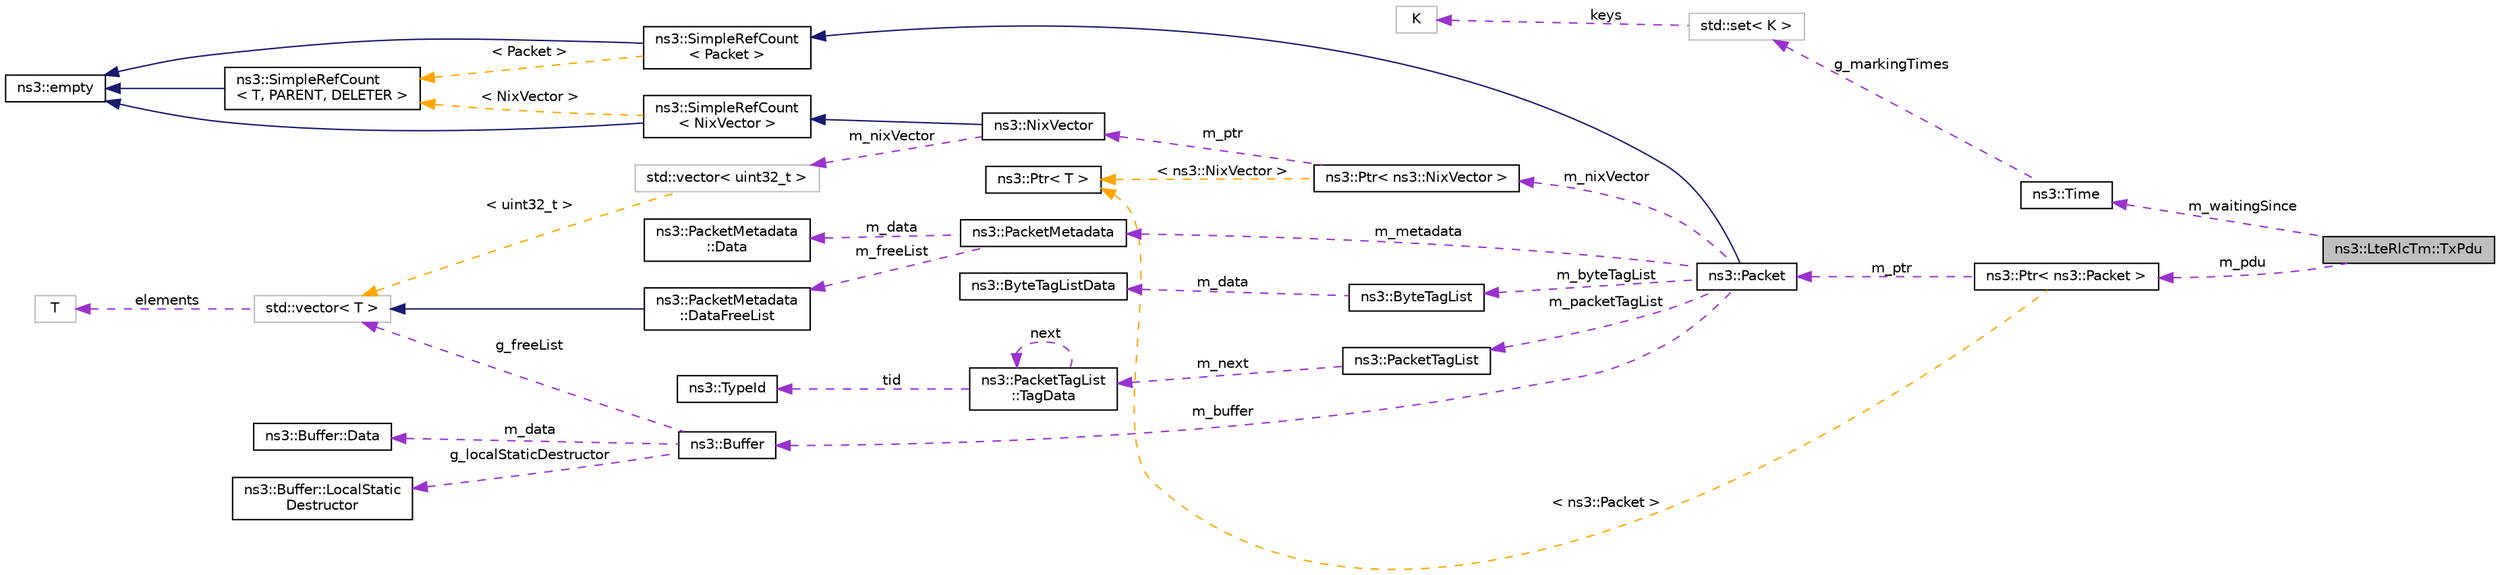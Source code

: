 digraph "ns3::LteRlcTm::TxPdu"
{
 // LATEX_PDF_SIZE
  edge [fontname="Helvetica",fontsize="10",labelfontname="Helvetica",labelfontsize="10"];
  node [fontname="Helvetica",fontsize="10",shape=record];
  rankdir="LR";
  Node1 [label="ns3::LteRlcTm::TxPdu",height=0.2,width=0.4,color="black", fillcolor="grey75", style="filled", fontcolor="black",tooltip="Store an incoming (from layer above us) PDU, waiting to transmit it."];
  Node2 -> Node1 [dir="back",color="darkorchid3",fontsize="10",style="dashed",label=" m_waitingSince" ,fontname="Helvetica"];
  Node2 [label="ns3::Time",height=0.2,width=0.4,color="black", fillcolor="white", style="filled",URL="$classns3_1_1_time.html",tooltip="Simulation virtual time values and global simulation resolution."];
  Node3 -> Node2 [dir="back",color="darkorchid3",fontsize="10",style="dashed",label=" g_markingTimes" ,fontname="Helvetica"];
  Node3 [label="std::set\< K \>",height=0.2,width=0.4,color="grey75", fillcolor="white", style="filled",tooltip=" "];
  Node4 -> Node3 [dir="back",color="darkorchid3",fontsize="10",style="dashed",label=" keys" ,fontname="Helvetica"];
  Node4 [label="K",height=0.2,width=0.4,color="grey75", fillcolor="white", style="filled",tooltip=" "];
  Node5 -> Node1 [dir="back",color="darkorchid3",fontsize="10",style="dashed",label=" m_pdu" ,fontname="Helvetica"];
  Node5 [label="ns3::Ptr\< ns3::Packet \>",height=0.2,width=0.4,color="black", fillcolor="white", style="filled",URL="$classns3_1_1_ptr.html",tooltip=" "];
  Node6 -> Node5 [dir="back",color="darkorchid3",fontsize="10",style="dashed",label=" m_ptr" ,fontname="Helvetica"];
  Node6 [label="ns3::Packet",height=0.2,width=0.4,color="black", fillcolor="white", style="filled",URL="$classns3_1_1_packet.html",tooltip="network packets"];
  Node7 -> Node6 [dir="back",color="midnightblue",fontsize="10",style="solid",fontname="Helvetica"];
  Node7 [label="ns3::SimpleRefCount\l\< Packet \>",height=0.2,width=0.4,color="black", fillcolor="white", style="filled",URL="$classns3_1_1_simple_ref_count.html",tooltip=" "];
  Node8 -> Node7 [dir="back",color="midnightblue",fontsize="10",style="solid",fontname="Helvetica"];
  Node8 [label="ns3::empty",height=0.2,width=0.4,color="black", fillcolor="white", style="filled",URL="$classns3_1_1empty.html",tooltip="make Callback use a separate empty type"];
  Node9 -> Node7 [dir="back",color="orange",fontsize="10",style="dashed",label=" \< Packet \>" ,fontname="Helvetica"];
  Node9 [label="ns3::SimpleRefCount\l\< T, PARENT, DELETER \>",height=0.2,width=0.4,color="black", fillcolor="white", style="filled",URL="$classns3_1_1_simple_ref_count.html",tooltip="A template-based reference counting class."];
  Node8 -> Node9 [dir="back",color="midnightblue",fontsize="10",style="solid",fontname="Helvetica"];
  Node10 -> Node6 [dir="back",color="darkorchid3",fontsize="10",style="dashed",label=" m_nixVector" ,fontname="Helvetica"];
  Node10 [label="ns3::Ptr\< ns3::NixVector \>",height=0.2,width=0.4,color="black", fillcolor="white", style="filled",URL="$classns3_1_1_ptr.html",tooltip=" "];
  Node11 -> Node10 [dir="back",color="darkorchid3",fontsize="10",style="dashed",label=" m_ptr" ,fontname="Helvetica"];
  Node11 [label="ns3::NixVector",height=0.2,width=0.4,color="black", fillcolor="white", style="filled",URL="$classns3_1_1_nix_vector.html",tooltip="Neighbor-index data structure for nix-vector routing."];
  Node12 -> Node11 [dir="back",color="midnightblue",fontsize="10",style="solid",fontname="Helvetica"];
  Node12 [label="ns3::SimpleRefCount\l\< NixVector \>",height=0.2,width=0.4,color="black", fillcolor="white", style="filled",URL="$classns3_1_1_simple_ref_count.html",tooltip=" "];
  Node8 -> Node12 [dir="back",color="midnightblue",fontsize="10",style="solid",fontname="Helvetica"];
  Node9 -> Node12 [dir="back",color="orange",fontsize="10",style="dashed",label=" \< NixVector \>" ,fontname="Helvetica"];
  Node13 -> Node11 [dir="back",color="darkorchid3",fontsize="10",style="dashed",label=" m_nixVector" ,fontname="Helvetica"];
  Node13 [label="std::vector\< uint32_t \>",height=0.2,width=0.4,color="grey75", fillcolor="white", style="filled",tooltip=" "];
  Node14 -> Node13 [dir="back",color="orange",fontsize="10",style="dashed",label=" \< uint32_t \>" ,fontname="Helvetica"];
  Node14 [label="std::vector\< T \>",height=0.2,width=0.4,color="grey75", fillcolor="white", style="filled",tooltip=" "];
  Node15 -> Node14 [dir="back",color="darkorchid3",fontsize="10",style="dashed",label=" elements" ,fontname="Helvetica"];
  Node15 [label="T",height=0.2,width=0.4,color="grey75", fillcolor="white", style="filled",tooltip=" "];
  Node16 -> Node10 [dir="back",color="orange",fontsize="10",style="dashed",label=" \< ns3::NixVector \>" ,fontname="Helvetica"];
  Node16 [label="ns3::Ptr\< T \>",height=0.2,width=0.4,color="black", fillcolor="white", style="filled",URL="$classns3_1_1_ptr.html",tooltip="Smart pointer class similar to boost::intrusive_ptr."];
  Node17 -> Node6 [dir="back",color="darkorchid3",fontsize="10",style="dashed",label=" m_metadata" ,fontname="Helvetica"];
  Node17 [label="ns3::PacketMetadata",height=0.2,width=0.4,color="black", fillcolor="white", style="filled",URL="$classns3_1_1_packet_metadata.html",tooltip="Handle packet metadata about packet headers and trailers."];
  Node18 -> Node17 [dir="back",color="darkorchid3",fontsize="10",style="dashed",label=" m_data" ,fontname="Helvetica"];
  Node18 [label="ns3::PacketMetadata\l::Data",height=0.2,width=0.4,color="black", fillcolor="white", style="filled",URL="$structns3_1_1_packet_metadata_1_1_data.html",tooltip="Data structure."];
  Node19 -> Node17 [dir="back",color="darkorchid3",fontsize="10",style="dashed",label=" m_freeList" ,fontname="Helvetica"];
  Node19 [label="ns3::PacketMetadata\l::DataFreeList",height=0.2,width=0.4,color="black", fillcolor="white", style="filled",URL="$classns3_1_1_packet_metadata_1_1_data_free_list.html",tooltip="Class to hold all the metadata."];
  Node14 -> Node19 [dir="back",color="midnightblue",fontsize="10",style="solid",fontname="Helvetica"];
  Node20 -> Node6 [dir="back",color="darkorchid3",fontsize="10",style="dashed",label=" m_byteTagList" ,fontname="Helvetica"];
  Node20 [label="ns3::ByteTagList",height=0.2,width=0.4,color="black", fillcolor="white", style="filled",URL="$classns3_1_1_byte_tag_list.html",tooltip="keep track of the byte tags stored in a packet."];
  Node21 -> Node20 [dir="back",color="darkorchid3",fontsize="10",style="dashed",label=" m_data" ,fontname="Helvetica"];
  Node21 [label="ns3::ByteTagListData",height=0.2,width=0.4,color="black", fillcolor="white", style="filled",URL="$structns3_1_1_byte_tag_list_data.html",tooltip="Internal representation of the byte tags stored in a packet."];
  Node22 -> Node6 [dir="back",color="darkorchid3",fontsize="10",style="dashed",label=" m_packetTagList" ,fontname="Helvetica"];
  Node22 [label="ns3::PacketTagList",height=0.2,width=0.4,color="black", fillcolor="white", style="filled",URL="$classns3_1_1_packet_tag_list.html",tooltip="List of the packet tags stored in a packet."];
  Node23 -> Node22 [dir="back",color="darkorchid3",fontsize="10",style="dashed",label=" m_next" ,fontname="Helvetica"];
  Node23 [label="ns3::PacketTagList\l::TagData",height=0.2,width=0.4,color="black", fillcolor="white", style="filled",URL="$structns3_1_1_packet_tag_list_1_1_tag_data.html",tooltip="Tree node for sharing serialized tags."];
  Node23 -> Node23 [dir="back",color="darkorchid3",fontsize="10",style="dashed",label=" next" ,fontname="Helvetica"];
  Node24 -> Node23 [dir="back",color="darkorchid3",fontsize="10",style="dashed",label=" tid" ,fontname="Helvetica"];
  Node24 [label="ns3::TypeId",height=0.2,width=0.4,color="black", fillcolor="white", style="filled",URL="$classns3_1_1_type_id.html",tooltip="a unique identifier for an interface."];
  Node25 -> Node6 [dir="back",color="darkorchid3",fontsize="10",style="dashed",label=" m_buffer" ,fontname="Helvetica"];
  Node25 [label="ns3::Buffer",height=0.2,width=0.4,color="black", fillcolor="white", style="filled",URL="$classns3_1_1_buffer.html",tooltip="automatically resized byte buffer"];
  Node26 -> Node25 [dir="back",color="darkorchid3",fontsize="10",style="dashed",label=" m_data" ,fontname="Helvetica"];
  Node26 [label="ns3::Buffer::Data",height=0.2,width=0.4,color="black", fillcolor="white", style="filled",URL="$structns3_1_1_buffer_1_1_data.html",tooltip="This data structure is variable-sized through its last member whose size is determined at allocation ..."];
  Node27 -> Node25 [dir="back",color="darkorchid3",fontsize="10",style="dashed",label=" g_localStaticDestructor" ,fontname="Helvetica"];
  Node27 [label="ns3::Buffer::LocalStatic\lDestructor",height=0.2,width=0.4,color="black", fillcolor="white", style="filled",URL="$structns3_1_1_buffer_1_1_local_static_destructor.html",tooltip="Local static destructor structure."];
  Node14 -> Node25 [dir="back",color="darkorchid3",fontsize="10",style="dashed",label=" g_freeList" ,fontname="Helvetica"];
  Node16 -> Node5 [dir="back",color="orange",fontsize="10",style="dashed",label=" \< ns3::Packet \>" ,fontname="Helvetica"];
}

